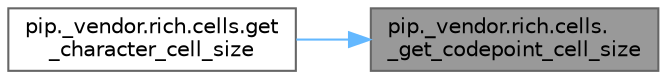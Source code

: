 digraph "pip._vendor.rich.cells._get_codepoint_cell_size"
{
 // LATEX_PDF_SIZE
  bgcolor="transparent";
  edge [fontname=Helvetica,fontsize=10,labelfontname=Helvetica,labelfontsize=10];
  node [fontname=Helvetica,fontsize=10,shape=box,height=0.2,width=0.4];
  rankdir="RL";
  Node1 [id="Node000001",label="pip._vendor.rich.cells.\l_get_codepoint_cell_size",height=0.2,width=0.4,color="gray40", fillcolor="grey60", style="filled", fontcolor="black",tooltip=" "];
  Node1 -> Node2 [id="edge1_Node000001_Node000002",dir="back",color="steelblue1",style="solid",tooltip=" "];
  Node2 [id="Node000002",label="pip._vendor.rich.cells.get\l_character_cell_size",height=0.2,width=0.4,color="grey40", fillcolor="white", style="filled",URL="$namespacepip_1_1__vendor_1_1rich_1_1cells.html#aa00054391baec6530cb40dfc0ff6e2ac",tooltip=" "];
}

